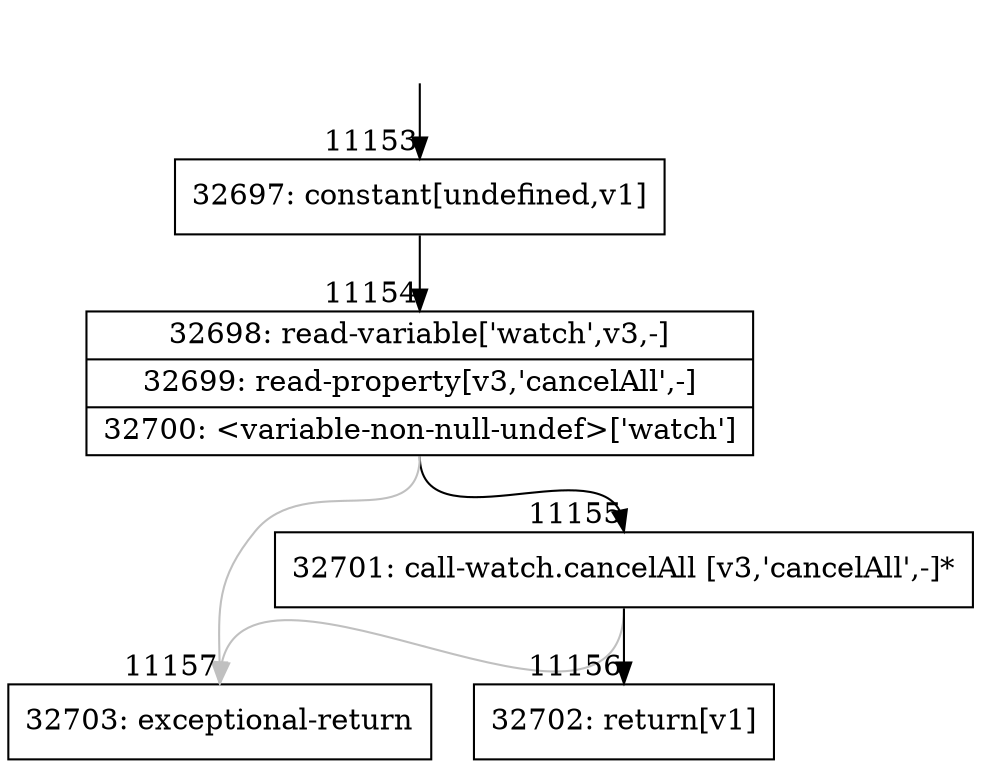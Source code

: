 digraph {
rankdir="TD"
BB_entry823[shape=none,label=""];
BB_entry823 -> BB11153 [tailport=s, headport=n, headlabel="    11153"]
BB11153 [shape=record label="{32697: constant[undefined,v1]}" ] 
BB11153 -> BB11154 [tailport=s, headport=n, headlabel="      11154"]
BB11154 [shape=record label="{32698: read-variable['watch',v3,-]|32699: read-property[v3,'cancelAll',-]|32700: \<variable-non-null-undef\>['watch']}" ] 
BB11154 -> BB11155 [tailport=s, headport=n, headlabel="      11155"]
BB11154 -> BB11157 [tailport=s, headport=n, color=gray, headlabel="      11157"]
BB11155 [shape=record label="{32701: call-watch.cancelAll [v3,'cancelAll',-]*}" ] 
BB11155 -> BB11156 [tailport=s, headport=n, headlabel="      11156"]
BB11155 -> BB11157 [tailport=s, headport=n, color=gray]
BB11156 [shape=record label="{32702: return[v1]}" ] 
BB11157 [shape=record label="{32703: exceptional-return}" ] 
//#$~ 15624
}
